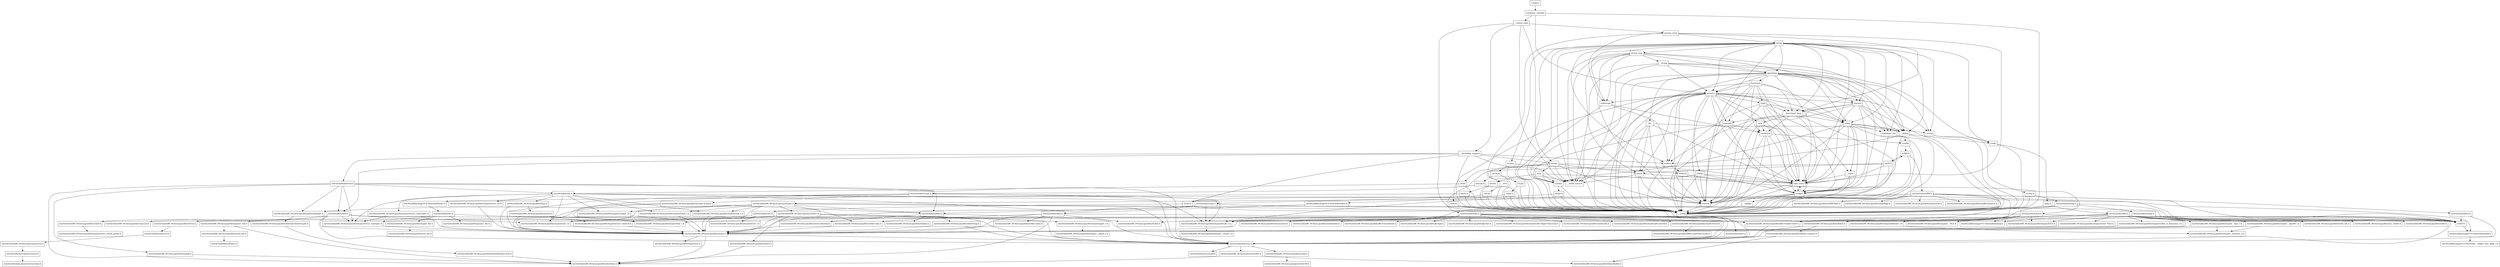 digraph "dependencies" {
  header_0 [ shape="box", label="\<stdin\>" ];
  header_1 [ shape="box", label="condition_variable" ];
  header_10 [ shape="box", label="/usr/include/pthread.h" ];
  header_100 [ shape="box", label="/usr/include/x86_64-linux-gnu/bits/mathcalls.h" ];
  header_101 [ shape="box", label="/usr/include/x86_64-linux-gnu/bits/mathcalls-narrow.h" ];
  header_102 [ shape="box", label="/usr/include/x86_64-linux-gnu/bits/iscanonical.h" ];
  header_103 [ shape="box", label="/usr/include/x86_64-linux-gnu/bits/mathinline.h" ];
  header_104 [ shape="box", label="iosfwd" ];
  header_105 [ shape="box", label="wchar.h" ];
  header_106 [ shape="box", label="/usr/include/wchar.h" ];
  header_107 [ shape="box", label="/usr/local/lib/clang/10.0.0/include/stdarg.h" ];
  header_108 [ shape="box", label="/usr/include/x86_64-linux-gnu/bits/types/wint_t.h" ];
  header_109 [ shape="box", label="/usr/include/x86_64-linux-gnu/bits/types/mbstate_t.h" ];
  header_11 [ shape="box", label="__mutex_base" ];
  header_110 [ shape="box", label="/usr/include/x86_64-linux-gnu/bits/types/__mbstate_t.h" ];
  header_111 [ shape="box", label="/usr/include/x86_64-linux-gnu/bits/types/__FILE.h" ];
  header_112 [ shape="box", label="/usr/include/x86_64-linux-gnu/bits/types/FILE.h" ];
  header_113 [ shape="box", label="__functional_base" ];
  header_114 [ shape="box", label="typeinfo" ];
  header_115 [ shape="box", label="new" ];
  header_116 [ shape="box", label="utility" ];
  header_117 [ shape="box", label="__tuple" ];
  header_118 [ shape="box", label="initializer_list" ];
  header_119 [ shape="box", label="cstring" ];
  header_12 [ shape="box", label="chrono" ];
  header_120 [ shape="box", label="string.h" ];
  header_121 [ shape="box", label="/usr/include/string.h" ];
  header_122 [ shape="box", label="/usr/include/strings.h" ];
  header_123 [ shape="box", label="__debug" ];
  header_124 [ shape="box", label="cstdio" ];
  header_125 [ shape="box", label="stdio.h" ];
  header_126 [ shape="box", label="/usr/include/stdio.h" ];
  header_127 [ shape="box", label="/usr/include/x86_64-linux-gnu/bits/types/__fpos_t.h" ];
  header_128 [ shape="box", label="/usr/include/x86_64-linux-gnu/bits/types/__fpos64_t.h" ];
  header_129 [ shape="box", label="/usr/include/x86_64-linux-gnu/bits/types/struct_FILE.h" ];
  header_13 [ shape="box", label="ctime" ];
  header_130 [ shape="box", label="/usr/include/x86_64-linux-gnu/bits/types/cookie_io_functions_t.h" ];
  header_131 [ shape="box", label="/usr/include/x86_64-linux-gnu/bits/stdio_lim.h" ];
  header_132 [ shape="box", label="/usr/include/x86_64-linux-gnu/bits/sys_errlist.h" ];
  header_133 [ shape="box", label="/usr/include/x86_64-linux-gnu/bits/stdio.h" ];
  header_134 [ shape="box", label="string" ];
  header_135 [ shape="box", label="string_view" ];
  header_136 [ shape="box", label="__string" ];
  header_137 [ shape="box", label="algorithm" ];
  header_138 [ shape="box", label="memory" ];
  header_139 [ shape="box", label="iterator" ];
  header_14 [ shape="box", label="/usr/include/time.h" ];
  header_140 [ shape="box", label="tuple" ];
  header_141 [ shape="box", label="cassert" ];
  header_142 [ shape="box", label="/usr/include/assert.h" ];
  header_143 [ shape="box", label="atomic" ];
  header_144 [ shape="box", label="functional" ];
  header_145 [ shape="box", label="bit" ];
  header_146 [ shape="box", label="cwchar" ];
  header_147 [ shape="box", label="cwctype" ];
  header_148 [ shape="box", label="cctype" ];
  header_149 [ shape="box", label="ctype.h" ];
  header_15 [ shape="box", label="stddef.h" ];
  header_150 [ shape="box", label="/usr/include/ctype.h" ];
  header_151 [ shape="box", label="wctype.h" ];
  header_152 [ shape="box", label="/usr/include/wctype.h" ];
  header_153 [ shape="box", label="/usr/include/x86_64-linux-gnu/bits/wctype-wchar.h" ];
  header_154 [ shape="box", label="__threading_support" ];
  header_155 [ shape="box", label="/usr/include/sched.h" ];
  header_156 [ shape="box", label="/usr/include/x86_64-linux-gnu/bits/sched.h" ];
  header_157 [ shape="box", label="/usr/include/x86_64-linux-gnu/bits/types/struct_sched_param.h" ];
  header_158 [ shape="box", label="/usr/include/x86_64-linux-gnu/bits/cpu-set.h" ];
  header_159 [ shape="box", label="/usr/include/x86_64-linux-gnu/bits/setjmp.h" ];
  header_16 [ shape="box", label="/usr/local/lib/clang/10.0.0/include/stddef.h" ];
  header_17 [ shape="box", label="/usr/include/x86_64-linux-gnu/bits/time.h" ];
  header_18 [ shape="box", label="/usr/include/x86_64-linux-gnu/bits/types.h" ];
  header_19 [ shape="box", label="/usr/include/x86_64-linux-gnu/bits/typesizes.h" ];
  header_2 [ shape="box", label="__config" ];
  header_20 [ shape="box", label="/usr/include/x86_64-linux-gnu/bits/timex.h" ];
  header_21 [ shape="box", label="/usr/include/x86_64-linux-gnu/bits/types/struct_timeval.h" ];
  header_22 [ shape="box", label="/usr/include/x86_64-linux-gnu/bits/types/clock_t.h" ];
  header_23 [ shape="box", label="/usr/include/x86_64-linux-gnu/bits/types/time_t.h" ];
  header_24 [ shape="box", label="/usr/include/x86_64-linux-gnu/bits/types/struct_tm.h" ];
  header_25 [ shape="box", label="/usr/include/x86_64-linux-gnu/bits/types/struct_timespec.h" ];
  header_26 [ shape="box", label="/usr/include/x86_64-linux-gnu/bits/types/clockid_t.h" ];
  header_27 [ shape="box", label="/usr/include/x86_64-linux-gnu/bits/types/timer_t.h" ];
  header_28 [ shape="box", label="/usr/include/x86_64-linux-gnu/bits/types/struct_itimerspec.h" ];
  header_29 [ shape="box", label="/usr/include/x86_64-linux-gnu/bits/types/locale_t.h" ];
  header_3 [ shape="box", label="/usr/include/features.h" ];
  header_30 [ shape="box", label="/usr/include/x86_64-linux-gnu/bits/types/__locale_t.h" ];
  header_31 [ shape="box", label="type_traits" ];
  header_32 [ shape="box", label="cstddef" ];
  header_33 [ shape="box", label="version" ];
  header_34 [ shape="box", label="/usr/local/lib/clang/10.0.0/include/__stddef_max_align_t.h" ];
  header_35 [ shape="box", label="__nullptr" ];
  header_36 [ shape="box", label="ratio" ];
  header_37 [ shape="box", label="cstdint" ];
  header_38 [ shape="box", label="stdint.h" ];
  header_39 [ shape="box", label="/usr/local/lib/clang/10.0.0/include/stdint.h" ];
  header_4 [ shape="box", label="/usr/include/stdc-predef.h" ];
  header_40 [ shape="box", label="/usr/include/stdint.h" ];
  header_41 [ shape="box", label="/usr/include/x86_64-linux-gnu/bits/libc-header-start.h" ];
  header_42 [ shape="box", label="/usr/include/x86_64-linux-gnu/bits/wchar.h" ];
  header_43 [ shape="box", label="/usr/include/x86_64-linux-gnu/bits/stdint-intn.h" ];
  header_44 [ shape="box", label="/usr/include/x86_64-linux-gnu/bits/stdint-uintn.h" ];
  header_45 [ shape="box", label="climits" ];
  header_46 [ shape="box", label="limits.h" ];
  header_47 [ shape="box", label="/usr/local/lib/clang/10.0.0/include/limits.h" ];
  header_48 [ shape="box", label="/usr/include/limits.h" ];
  header_49 [ shape="box", label="/usr/include/x86_64-linux-gnu/bits/posix1_lim.h" ];
  header_5 [ shape="box", label="/usr/include/x86_64-linux-gnu/sys/cdefs.h" ];
  header_50 [ shape="box", label="/usr/include/x86_64-linux-gnu/bits/local_lim.h" ];
  header_51 [ shape="box", label="/usr/include/linux/limits.h" ];
  header_52 [ shape="box", label="/usr/include/x86_64-linux-gnu/bits/posix2_lim.h" ];
  header_53 [ shape="box", label="/usr/include/x86_64-linux-gnu/bits/xopen_lim.h" ];
  header_54 [ shape="box", label="/usr/include/x86_64-linux-gnu/bits/uio_lim.h" ];
  header_55 [ shape="box", label="__undef_macros" ];
  header_56 [ shape="box", label="limits" ];
  header_57 [ shape="box", label="system_error" ];
  header_58 [ shape="box", label="__errc" ];
  header_59 [ shape="box", label="cerrno" ];
  header_6 [ shape="box", label="/usr/include/x86_64-linux-gnu/bits/wordsize.h" ];
  header_60 [ shape="box", label="errno.h" ];
  header_61 [ shape="box", label="/usr/include/errno.h" ];
  header_62 [ shape="box", label="/usr/include/x86_64-linux-gnu/bits/errno.h" ];
  header_63 [ shape="box", label="/usr/include/linux/errno.h" ];
  header_64 [ shape="box", label="/usr/include/x86_64-linux-gnu/asm/errno.h" ];
  header_65 [ shape="box", label="/usr/include/asm-generic/errno.h" ];
  header_66 [ shape="box", label="/usr/include/asm-generic/errno-base.h" ];
  header_67 [ shape="box", label="/usr/include/x86_64-linux-gnu/bits/types/error_t.h" ];
  header_68 [ shape="box", label="stdexcept" ];
  header_69 [ shape="box", label="exception" ];
  header_7 [ shape="box", label="/usr/include/x86_64-linux-gnu/bits/long-double.h" ];
  header_70 [ shape="box", label="cstdlib" ];
  header_71 [ shape="box", label="stdlib.h" ];
  header_72 [ shape="box", label="/usr/include/stdlib.h" ];
  header_73 [ shape="box", label="/usr/include/x86_64-linux-gnu/bits/waitflags.h" ];
  header_74 [ shape="box", label="/usr/include/x86_64-linux-gnu/bits/waitstatus.h" ];
  header_75 [ shape="box", label="/usr/include/x86_64-linux-gnu/bits/floatn.h" ];
  header_76 [ shape="box", label="/usr/include/x86_64-linux-gnu/bits/floatn-common.h" ];
  header_77 [ shape="box", label="/usr/include/x86_64-linux-gnu/sys/types.h" ];
  header_78 [ shape="box", label="/usr/include/endian.h" ];
  header_79 [ shape="box", label="/usr/include/x86_64-linux-gnu/bits/endian.h" ];
  header_8 [ shape="box", label="/usr/include/x86_64-linux-gnu/gnu/stubs.h" ];
  header_80 [ shape="box", label="/usr/include/x86_64-linux-gnu/bits/byteswap.h" ];
  header_81 [ shape="box", label="/usr/include/x86_64-linux-gnu/bits/uintn-identity.h" ];
  header_82 [ shape="box", label="/usr/include/x86_64-linux-gnu/sys/select.h" ];
  header_83 [ shape="box", label="/usr/include/x86_64-linux-gnu/bits/select.h" ];
  header_84 [ shape="box", label="/usr/include/x86_64-linux-gnu/bits/types/sigset_t.h" ];
  header_85 [ shape="box", label="/usr/include/x86_64-linux-gnu/bits/types/__sigset_t.h" ];
  header_86 [ shape="box", label="/usr/include/x86_64-linux-gnu/bits/pthreadtypes.h" ];
  header_87 [ shape="box", label="/usr/include/x86_64-linux-gnu/bits/thread-shared-types.h" ];
  header_88 [ shape="box", label="/usr/include/x86_64-linux-gnu/bits/pthreadtypes-arch.h" ];
  header_89 [ shape="box", label="/usr/include/alloca.h" ];
  header_9 [ shape="box", label="/usr/include/x86_64-linux-gnu/gnu/stubs-64.h" ];
  header_90 [ shape="box", label="/usr/include/x86_64-linux-gnu/bits/stdlib-bsearch.h" ];
  header_91 [ shape="box", label="/usr/include/x86_64-linux-gnu/bits/stdlib-float.h" ];
  header_92 [ shape="box", label="math.h" ];
  header_93 [ shape="box", label="/usr/include/math.h" ];
  header_94 [ shape="box", label="/usr/include/x86_64-linux-gnu/bits/math-vector.h" ];
  header_95 [ shape="box", label="/usr/include/x86_64-linux-gnu/bits/libm-simd-decl-stubs.h" ];
  header_96 [ shape="box", label="/usr/include/x86_64-linux-gnu/bits/flt-eval-method.h" ];
  header_97 [ shape="box", label="/usr/include/x86_64-linux-gnu/bits/fp-logb.h" ];
  header_98 [ shape="box", label="/usr/include/x86_64-linux-gnu/bits/fp-fast.h" ];
  header_99 [ shape="box", label="/usr/include/x86_64-linux-gnu/bits/mathcalls-helper-functions.h" ];
  header_118 -> header_32;
  header_118 -> header_2;
  header_119 -> header_2;
  header_119 -> header_120;
  header_61 -> header_62;
  header_61 -> header_3;
  header_61 -> header_67;
  header_60 -> header_61;
  header_60 -> header_2;
  header_63 -> header_64;
  header_62 -> header_63;
  header_65 -> header_66;
  header_64 -> header_65;
  header_69 -> header_32;
  header_69 -> header_70;
  header_69 -> header_2;
  header_69 -> header_33;
  header_69 -> header_31;
  header_68 -> header_69;
  header_68 -> header_104;
  header_68 -> header_2;
  header_114 -> header_69;
  header_114 -> header_32;
  header_114 -> header_2;
  header_114 -> header_37;
  header_115 -> header_69;
  header_115 -> header_32;
  header_115 -> header_2;
  header_115 -> header_33;
  header_115 -> header_31;
  header_72 -> header_15;
  header_72 -> header_29;
  header_72 -> header_41;
  header_72 -> header_73;
  header_72 -> header_89;
  header_72 -> header_77;
  header_72 -> header_74;
  header_72 -> header_75;
  header_72 -> header_90;
  header_72 -> header_91;
  header_70 -> header_71;
  header_70 -> header_2;
  header_71 -> header_72;
  header_71 -> header_2;
  header_71 -> header_92;
  header_76 -> header_7;
  header_76 -> header_3;
  header_77 -> header_15;
  header_77 -> header_27;
  header_77 -> header_26;
  header_77 -> header_18;
  header_77 -> header_23;
  header_77 -> header_22;
  header_77 -> header_43;
  header_77 -> header_3;
  header_77 -> header_82;
  header_77 -> header_78;
  header_77 -> header_86;
  header_75 -> header_76;
  header_75 -> header_3;
  header_116 -> header_123;
  header_116 -> header_37;
  header_116 -> header_32;
  header_116 -> header_33;
  header_116 -> header_31;
  header_116 -> header_2;
  header_116 -> header_118;
  header_116 -> header_119;
  header_116 -> header_117;
  header_117 -> header_32;
  header_117 -> header_2;
  header_117 -> header_31;
  header_78 -> header_81;
  header_78 -> header_79;
  header_78 -> header_80;
  header_78 -> header_3;
  header_113 -> header_31;
  header_113 -> header_116;
  header_113 -> header_2;
  header_113 -> header_69;
  header_113 -> header_114;
  header_113 -> header_115;
  header_47 -> header_48;
  header_46 -> header_47;
  header_46 -> header_2;
  header_45 -> header_46;
  header_45 -> header_2;
  header_44 -> header_18;
  header_43 -> header_18;
  header_41 -> header_3;
  header_40 -> header_18;
  header_40 -> header_6;
  header_40 -> header_44;
  header_40 -> header_43;
  header_40 -> header_42;
  header_40 -> header_41;
  header_105 -> header_106;
  header_105 -> header_2;
  header_104 -> header_105;
  header_104 -> header_2;
  header_106 -> header_15;
  header_106 -> header_29;
  header_106 -> header_109;
  header_106 -> header_108;
  header_106 -> header_41;
  header_106 -> header_75;
  header_106 -> header_107;
  header_106 -> header_111;
  header_106 -> header_112;
  header_106 -> header_42;
  header_49 -> header_6;
  header_49 -> header_50;
  header_48 -> header_52;
  header_48 -> header_53;
  header_48 -> header_49;
  header_48 -> header_41;
  header_5 -> header_6;
  header_5 -> header_7;
  header_2 -> header_3;
  header_3 -> header_4;
  header_3 -> header_5;
  header_3 -> header_8;
  header_0 -> header_1;
  header_1 -> header_138;
  header_1 -> header_2;
  header_1 -> header_11;
  header_8 -> header_9;
  header_58 -> header_59;
  header_58 -> header_2;
  header_59 -> header_60;
  header_59 -> header_2;
  header_50 -> header_51;
  header_53 -> header_54;
  header_56 -> header_2;
  header_56 -> header_55;
  header_56 -> header_33;
  header_56 -> header_31;
  header_57 -> header_58;
  header_57 -> header_68;
  header_57 -> header_134;
  header_57 -> header_113;
  header_57 -> header_31;
  header_130 -> header_18;
  header_134 -> header_55;
  header_134 -> header_123;
  header_134 -> header_146;
  header_134 -> header_37;
  header_134 -> header_139;
  header_134 -> header_137;
  header_134 -> header_33;
  header_134 -> header_31;
  header_134 -> header_68;
  header_134 -> header_138;
  header_134 -> header_124;
  header_134 -> header_2;
  header_134 -> header_135;
  header_134 -> header_118;
  header_134 -> header_119;
  header_134 -> header_116;
  header_134 -> header_104;
  header_134 -> header_113;
  header_135 -> header_123;
  header_135 -> header_137;
  header_135 -> header_33;
  header_135 -> header_56;
  header_135 -> header_55;
  header_135 -> header_2;
  header_135 -> header_136;
  header_135 -> header_139;
  header_135 -> header_68;
  header_136 -> header_55;
  header_136 -> header_124;
  header_136 -> header_123;
  header_136 -> header_137;
  header_136 -> header_138;
  header_136 -> header_2;
  header_137 -> header_55;
  header_137 -> header_145;
  header_137 -> header_144;
  header_137 -> header_123;
  header_137 -> header_32;
  header_137 -> header_33;
  header_137 -> header_31;
  header_137 -> header_138;
  header_137 -> header_2;
  header_137 -> header_118;
  header_137 -> header_119;
  header_137 -> header_116;
  header_137 -> header_139;
  header_138 -> header_141;
  header_138 -> header_140;
  header_138 -> header_143;
  header_138 -> header_55;
  header_138 -> header_37;
  header_138 -> header_119;
  header_138 -> header_32;
  header_138 -> header_33;
  header_138 -> header_56;
  header_138 -> header_31;
  header_138 -> header_68;
  header_138 -> header_2;
  header_138 -> header_104;
  header_138 -> header_116;
  header_138 -> header_139;
  header_138 -> header_114;
  header_138 -> header_115;
  header_138 -> header_113;
  header_139 -> header_123;
  header_139 -> header_32;
  header_139 -> header_33;
  header_139 -> header_31;
  header_139 -> header_2;
  header_139 -> header_118;
  header_139 -> header_104;
  header_139 -> header_113;
  header_29 -> header_30;
  header_28 -> header_25;
  header_28 -> header_18;
  header_25 -> header_18;
  header_24 -> header_18;
  header_27 -> header_18;
  header_26 -> header_18;
  header_21 -> header_18;
  header_20 -> header_21;
  header_20 -> header_18;
  header_23 -> header_18;
  header_22 -> header_18;
  header_127 -> header_18;
  header_127 -> header_110;
  header_126 -> header_15;
  header_126 -> header_18;
  header_126 -> header_130;
  header_126 -> header_127;
  header_126 -> header_131;
  header_126 -> header_132;
  header_126 -> header_133;
  header_126 -> header_41;
  header_126 -> header_107;
  header_126 -> header_111;
  header_126 -> header_112;
  header_126 -> header_129;
  header_126 -> header_128;
  header_125 -> header_126;
  header_125 -> header_2;
  header_124 -> header_125;
  header_124 -> header_2;
  header_123 -> header_32;
  header_123 -> header_104;
  header_123 -> header_70;
  header_123 -> header_124;
  header_123 -> header_2;
  header_122 -> header_15;
  header_122 -> header_29;
  header_122 -> header_3;
  header_121 -> header_15;
  header_121 -> header_29;
  header_121 -> header_122;
  header_121 -> header_41;
  header_120 -> header_2;
  header_120 -> header_121;
  header_129 -> header_18;
  header_128 -> header_18;
  header_128 -> header_110;
  header_38 -> header_2;
  header_38 -> header_39;
  header_39 -> header_40;
  header_36 -> header_37;
  header_36 -> header_45;
  header_36 -> header_2;
  header_36 -> header_55;
  header_36 -> header_31;
  header_37 -> header_2;
  header_37 -> header_38;
  header_35 -> header_2;
  header_32 -> header_16;
  header_32 -> header_35;
  header_32 -> header_2;
  header_32 -> header_33;
  header_32 -> header_31;
  header_33 -> header_2;
  header_31 -> header_32;
  header_31 -> header_2;
  header_31 -> header_33;
  header_152 -> header_153;
  header_152 -> header_18;
  header_152 -> header_3;
  header_152 -> header_29;
  header_152 -> header_108;
  header_153 -> header_78;
  header_153 -> header_18;
  header_153 -> header_108;
  header_150 -> header_29;
  header_150 -> header_78;
  header_150 -> header_18;
  header_150 -> header_3;
  header_151 -> header_152;
  header_151 -> header_2;
  header_156 -> header_157;
  header_154 -> header_10;
  header_154 -> header_12;
  header_154 -> header_155;
  header_154 -> header_55;
  header_154 -> header_60;
  header_154 -> header_2;
  header_154 -> header_104;
  header_155 -> header_15;
  header_155 -> header_156;
  header_155 -> header_25;
  header_155 -> header_158;
  header_155 -> header_18;
  header_155 -> header_23;
  header_155 -> header_3;
  header_159 -> header_6;
  header_109 -> header_110;
  header_89 -> header_15;
  header_89 -> header_3;
  header_88 -> header_6;
  header_83 -> header_6;
  header_82 -> header_25;
  header_82 -> header_18;
  header_82 -> header_21;
  header_82 -> header_23;
  header_82 -> header_3;
  header_82 -> header_83;
  header_82 -> header_84;
  header_81 -> header_18;
  header_80 -> header_18;
  header_80 -> header_3;
  header_87 -> header_88;
  header_86 -> header_87;
  header_84 -> header_85;
  header_141 -> header_142;
  header_141 -> header_2;
  header_140 -> header_32;
  header_140 -> header_33;
  header_140 -> header_31;
  header_140 -> header_2;
  header_140 -> header_116;
  header_140 -> header_117;
  header_140 -> header_113;
  header_143 -> header_32;
  header_143 -> header_31;
  header_143 -> header_2;
  header_143 -> header_33;
  header_143 -> header_37;
  header_142 -> header_3;
  header_145 -> header_55;
  header_145 -> header_56;
  header_145 -> header_33;
  header_145 -> header_123;
  header_145 -> header_2;
  header_145 -> header_31;
  header_144 -> header_140;
  header_144 -> header_116;
  header_144 -> header_33;
  header_144 -> header_31;
  header_144 -> header_138;
  header_144 -> header_2;
  header_144 -> header_69;
  header_144 -> header_114;
  header_144 -> header_113;
  header_147 -> header_148;
  header_147 -> header_151;
  header_147 -> header_2;
  header_146 -> header_105;
  header_146 -> header_2;
  header_146 -> header_147;
  header_149 -> header_150;
  header_149 -> header_2;
  header_148 -> header_149;
  header_148 -> header_2;
  header_14 -> header_15;
  header_14 -> header_17;
  header_14 -> header_29;
  header_14 -> header_28;
  header_14 -> header_25;
  header_14 -> header_24;
  header_14 -> header_27;
  header_14 -> header_26;
  header_14 -> header_23;
  header_14 -> header_22;
  header_14 -> header_3;
  header_15 -> header_16;
  header_16 -> header_34;
  header_17 -> header_18;
  header_17 -> header_20;
  header_10 -> header_14;
  header_10 -> header_155;
  header_10 -> header_25;
  header_10 -> header_159;
  header_10 -> header_6;
  header_10 -> header_3;
  header_10 -> header_78;
  header_10 -> header_86;
  header_11 -> header_55;
  header_11 -> header_2;
  header_11 -> header_154;
  header_11 -> header_12;
  header_11 -> header_57;
  header_12 -> header_55;
  header_12 -> header_13;
  header_12 -> header_36;
  header_12 -> header_33;
  header_12 -> header_56;
  header_12 -> header_31;
  header_12 -> header_2;
  header_13 -> header_14;
  header_13 -> header_2;
  header_18 -> header_6;
  header_18 -> header_3;
  header_18 -> header_19;
  header_94 -> header_95;
  header_92 -> header_31;
  header_92 -> header_71;
  header_92 -> header_2;
  header_92 -> header_56;
  header_92 -> header_93;
  header_93 -> header_18;
  header_93 -> header_98;
  header_93 -> header_99;
  header_93 -> header_41;
  header_93 -> header_75;
  header_93 -> header_94;
  header_93 -> header_96;
  header_93 -> header_97;
  header_93 -> header_101;
  header_93 -> header_100;
  header_93 -> header_103;
  header_93 -> header_102;
}